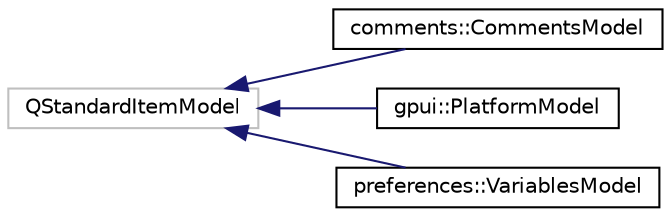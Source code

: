 digraph "Graphical Class Hierarchy"
{
 // LATEX_PDF_SIZE
  edge [fontname="Helvetica",fontsize="10",labelfontname="Helvetica",labelfontsize="10"];
  node [fontname="Helvetica",fontsize="10",shape=record];
  rankdir="LR";
  Node325 [label="QStandardItemModel",height=0.2,width=0.4,color="grey75", fillcolor="white", style="filled",tooltip=" "];
  Node325 -> Node0 [dir="back",color="midnightblue",fontsize="10",style="solid",fontname="Helvetica"];
  Node0 [label="comments::CommentsModel",height=0.2,width=0.4,color="black", fillcolor="white", style="filled",URL="$classcomments_1_1_comments_model.html",tooltip=" "];
  Node325 -> Node327 [dir="back",color="midnightblue",fontsize="10",style="solid",fontname="Helvetica"];
  Node327 [label="gpui::PlatformModel",height=0.2,width=0.4,color="black", fillcolor="white", style="filled",URL="$classgpui_1_1_platform_model.html",tooltip="The PlatformModel class."];
  Node325 -> Node328 [dir="back",color="midnightblue",fontsize="10",style="solid",fontname="Helvetica"];
  Node328 [label="preferences::VariablesModel",height=0.2,width=0.4,color="black", fillcolor="white", style="filled",URL="$classpreferences_1_1_variables_model.html",tooltip=" "];
}
